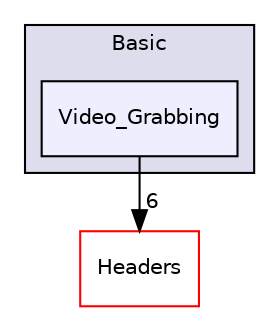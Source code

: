 digraph "Video_Grabbing" {
  compound=true
  node [ fontsize="10", fontname="Helvetica"];
  edge [ labelfontsize="10", labelfontname="Helvetica"];
  subgraph clusterdir_fff1b91a0428f70ca6ccff656ee7b826 {
    graph [ bgcolor="#ddddee", pencolor="black", label="Basic" fontname="Helvetica", fontsize="10", URL="dir_fff1b91a0428f70ca6ccff656ee7b826.html"]
  dir_f75bdbd7a982d4086c605898d750283d [shape=box, label="Video_Grabbing", style="filled", fillcolor="#eeeeff", pencolor="black", URL="dir_f75bdbd7a982d4086c605898d750283d.html"];
  }
  dir_3ed09e8ce6640af79318ee4a8db1ede0 [shape=box label="Headers" fillcolor="white" style="filled" color="red" URL="dir_3ed09e8ce6640af79318ee4a8db1ede0.html"];
  dir_f75bdbd7a982d4086c605898d750283d->dir_3ed09e8ce6640af79318ee4a8db1ede0 [headlabel="6", labeldistance=1.5 headhref="dir_000071_000008.html"];
}
